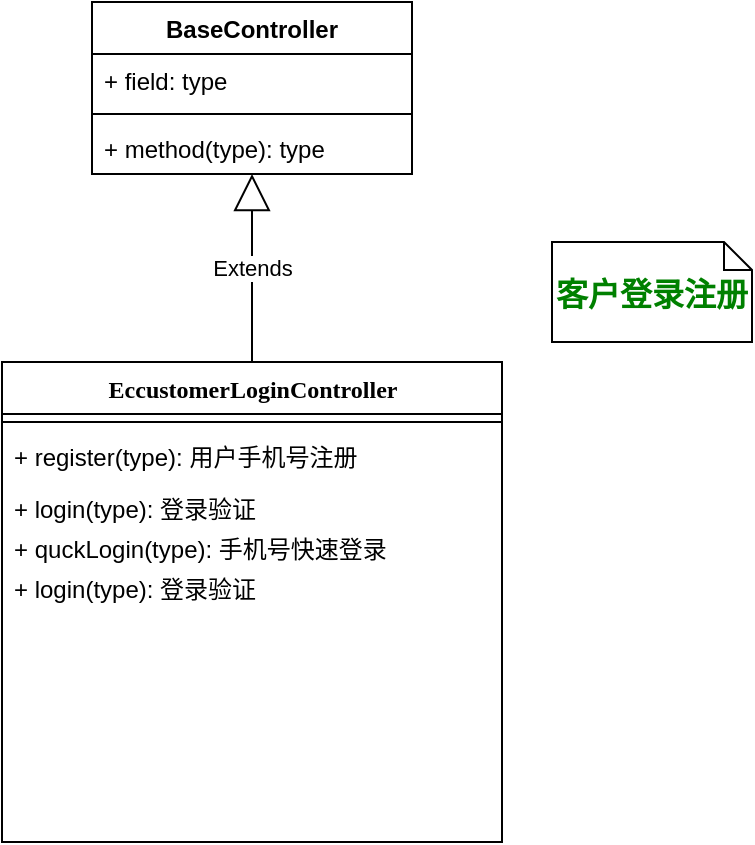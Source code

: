 <mxfile version="12.6.8" type="github">
  <diagram name="Page-1" id="9f46799a-70d6-7492-0946-bef42562c5a5">
    <mxGraphModel dx="1248" dy="549" grid="1" gridSize="10" guides="1" tooltips="1" connect="1" arrows="1" fold="1" page="1" pageScale="1" pageWidth="1100" pageHeight="850" background="#ffffff" math="0" shadow="0">
      <root>
        <mxCell id="0"/>
        <mxCell id="1" parent="0"/>
        <mxCell id="zhC1__bNFVw9QpbkRwe5-1" value="EccustomerLoginController" style="swimlane;html=1;fontStyle=1;align=center;verticalAlign=top;childLayout=stackLayout;horizontal=1;startSize=26;horizontalStack=0;resizeParent=1;resizeLast=0;collapsible=1;marginBottom=0;swimlaneFillColor=#ffffff;rounded=0;shadow=0;comic=0;labelBackgroundColor=none;strokeWidth=1;fillColor=none;fontFamily=Verdana;fontSize=12" parent="1" vertex="1">
          <mxGeometry x="405" y="260" width="250" height="240" as="geometry"/>
        </mxCell>
        <mxCell id="zhC1__bNFVw9QpbkRwe5-7" value="" style="line;html=1;strokeWidth=1;fillColor=none;align=left;verticalAlign=middle;spacingTop=-1;spacingLeft=3;spacingRight=3;rotatable=0;labelPosition=right;points=[];portConstraint=eastwest;" parent="zhC1__bNFVw9QpbkRwe5-1" vertex="1">
          <mxGeometry y="26" width="250" height="8" as="geometry"/>
        </mxCell>
        <mxCell id="zhC1__bNFVw9QpbkRwe5-8" value="+ register(type): 用户手机号注册" style="text;html=1;strokeColor=none;fillColor=none;align=left;verticalAlign=top;spacingLeft=4;spacingRight=4;whiteSpace=wrap;overflow=hidden;rotatable=0;points=[[0,0.5],[1,0.5]];portConstraint=eastwest;" parent="zhC1__bNFVw9QpbkRwe5-1" vertex="1">
          <mxGeometry y="34" width="250" height="26" as="geometry"/>
        </mxCell>
        <mxCell id="zhC1__bNFVw9QpbkRwe5-9" value="+ login(type): 登录验证" style="text;html=1;strokeColor=none;fillColor=none;align=left;verticalAlign=top;spacingLeft=4;spacingRight=4;whiteSpace=wrap;overflow=hidden;rotatable=0;points=[[0,0.5],[1,0.5]];portConstraint=eastwest;" parent="zhC1__bNFVw9QpbkRwe5-1" vertex="1">
          <mxGeometry y="60" width="250" height="20" as="geometry"/>
        </mxCell>
        <mxCell id="tz5vgPm6I2HgJRq1pJV--9" value="+&amp;nbsp;&lt;span style=&quot;white-space: nowrap&quot;&gt;quckLogin&lt;/span&gt;(type): 手机号快速登录" style="text;html=1;strokeColor=none;fillColor=none;align=left;verticalAlign=top;spacingLeft=4;spacingRight=4;whiteSpace=wrap;overflow=hidden;rotatable=0;points=[[0,0.5],[1,0.5]];portConstraint=eastwest;" vertex="1" parent="zhC1__bNFVw9QpbkRwe5-1">
          <mxGeometry y="80" width="250" height="20" as="geometry"/>
        </mxCell>
        <mxCell id="tz5vgPm6I2HgJRq1pJV--10" value="+ login(type): 登录验证" style="text;html=1;strokeColor=none;fillColor=none;align=left;verticalAlign=top;spacingLeft=4;spacingRight=4;whiteSpace=wrap;overflow=hidden;rotatable=0;points=[[0,0.5],[1,0.5]];portConstraint=eastwest;" vertex="1" parent="zhC1__bNFVw9QpbkRwe5-1">
          <mxGeometry y="100" width="250" height="30" as="geometry"/>
        </mxCell>
        <mxCell id="zhC1__bNFVw9QpbkRwe5-13" value="&lt;pre style=&quot;background-color: rgb(255 , 255 , 255) ; font-size: 12pt&quot;&gt;&lt;span style=&quot;color: #008000 ; font-weight: bold&quot;&gt;客户登录注册&lt;/span&gt;&lt;/pre&gt;" style="shape=note;whiteSpace=wrap;html=1;size=14;verticalAlign=top;align=left;spacingTop=-6;" parent="1" vertex="1">
          <mxGeometry x="680" y="200" width="100" height="50" as="geometry"/>
        </mxCell>
        <mxCell id="tz5vgPm6I2HgJRq1pJV--2" value="BaseController" style="swimlane;fontStyle=1;align=center;verticalAlign=top;childLayout=stackLayout;horizontal=1;startSize=26;horizontalStack=0;resizeParent=1;resizeParentMax=0;resizeLast=0;collapsible=1;marginBottom=0;" vertex="1" parent="1">
          <mxGeometry x="450" y="80" width="160" height="86" as="geometry"/>
        </mxCell>
        <mxCell id="tz5vgPm6I2HgJRq1pJV--3" value="+ field: type" style="text;strokeColor=none;fillColor=none;align=left;verticalAlign=top;spacingLeft=4;spacingRight=4;overflow=hidden;rotatable=0;points=[[0,0.5],[1,0.5]];portConstraint=eastwest;" vertex="1" parent="tz5vgPm6I2HgJRq1pJV--2">
          <mxGeometry y="26" width="160" height="26" as="geometry"/>
        </mxCell>
        <mxCell id="tz5vgPm6I2HgJRq1pJV--4" value="" style="line;strokeWidth=1;fillColor=none;align=left;verticalAlign=middle;spacingTop=-1;spacingLeft=3;spacingRight=3;rotatable=0;labelPosition=right;points=[];portConstraint=eastwest;" vertex="1" parent="tz5vgPm6I2HgJRq1pJV--2">
          <mxGeometry y="52" width="160" height="8" as="geometry"/>
        </mxCell>
        <mxCell id="tz5vgPm6I2HgJRq1pJV--5" value="+ method(type): type" style="text;strokeColor=none;fillColor=none;align=left;verticalAlign=top;spacingLeft=4;spacingRight=4;overflow=hidden;rotatable=0;points=[[0,0.5],[1,0.5]];portConstraint=eastwest;" vertex="1" parent="tz5vgPm6I2HgJRq1pJV--2">
          <mxGeometry y="60" width="160" height="26" as="geometry"/>
        </mxCell>
        <mxCell id="tz5vgPm6I2HgJRq1pJV--7" value="Extends" style="endArrow=block;endSize=16;endFill=0;html=1;exitX=0.5;exitY=0;exitDx=0;exitDy=0;" edge="1" parent="1" source="zhC1__bNFVw9QpbkRwe5-1" target="tz5vgPm6I2HgJRq1pJV--2">
          <mxGeometry width="160" relative="1" as="geometry">
            <mxPoint x="190" y="450" as="sourcePoint"/>
            <mxPoint x="350" y="450" as="targetPoint"/>
          </mxGeometry>
        </mxCell>
      </root>
    </mxGraphModel>
  </diagram>
</mxfile>
